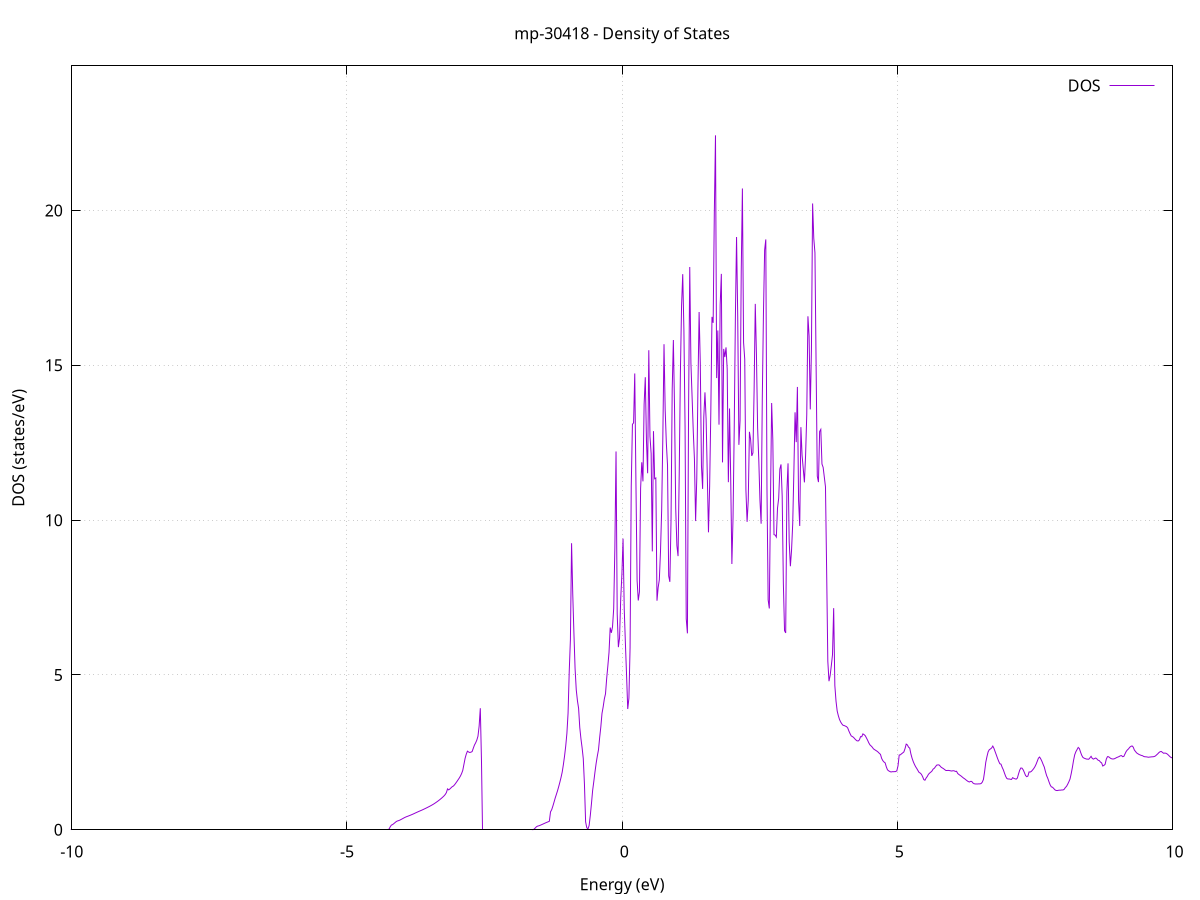set title 'mp-30418 - Density of States'
set xlabel 'Energy (eV)'
set ylabel 'DOS (states/eV)'
set grid
set xrange [-10:10]
set yrange [0:24.673]
set xzeroaxis lt -1
set terminal png size 800,600
set output 'mp-30418_dos_gnuplot.png'
plot '-' using 1:2 with lines title 'DOS'
-17.565700 0.000000
-17.544500 0.000000
-17.523200 0.000000
-17.502000 0.000000
-17.480700 0.000000
-17.459400 0.000000
-17.438200 0.000000
-17.416900 0.000000
-17.395700 0.000000
-17.374400 0.000000
-17.353100 0.000000
-17.331900 0.000000
-17.310600 0.000000
-17.289300 0.000000
-17.268100 0.000000
-17.246800 0.000000
-17.225600 0.000000
-17.204300 0.000000
-17.183000 0.000000
-17.161800 0.000000
-17.140500 0.000000
-17.119300 0.000000
-17.098000 0.000000
-17.076700 0.000000
-17.055500 0.000000
-17.034200 0.000000
-17.013000 0.000000
-16.991700 0.000000
-16.970400 0.000000
-16.949200 0.000000
-16.927900 0.000000
-16.906700 0.000000
-16.885400 0.000000
-16.864100 0.000000
-16.842900 0.000000
-16.821600 0.000000
-16.800400 0.000000
-16.779100 0.000000
-16.757800 0.000000
-16.736600 0.000000
-16.715300 0.000000
-16.694100 0.000000
-16.672800 0.000000
-16.651500 0.000000
-16.630300 0.000000
-16.609000 0.000000
-16.587800 0.000000
-16.566500 0.000000
-16.545200 0.000000
-16.524000 0.000000
-16.502700 0.000000
-16.481500 0.000000
-16.460200 0.000000
-16.438900 0.000000
-16.417700 0.000000
-16.396400 0.000000
-16.375200 0.000000
-16.353900 0.000000
-16.332600 0.000000
-16.311400 0.000000
-16.290100 0.000000
-16.268900 0.000000
-16.247600 0.000000
-16.226300 0.000000
-16.205100 0.000000
-16.183800 0.000000
-16.162600 0.000000
-16.141300 0.000000
-16.120000 0.000000
-16.098800 0.000000
-16.077500 0.000000
-16.056200 0.000000
-16.035000 0.000000
-16.013700 0.000000
-15.992500 0.000000
-15.971200 0.000000
-15.949900 0.000000
-15.928700 0.000000
-15.907400 0.000000
-15.886200 0.000000
-15.864900 0.000000
-15.843600 0.000000
-15.822400 0.000000
-15.801100 0.000000
-15.779900 0.000000
-15.758600 0.000000
-15.737300 0.000000
-15.716100 0.000000
-15.694800 0.000000
-15.673600 0.000000
-15.652300 0.000000
-15.631000 382.603100
-15.609800 0.000000
-15.588500 0.000000
-15.567300 0.000000
-15.546000 0.000000
-15.524700 0.000000
-15.503500 0.000000
-15.482200 0.000000
-15.461000 0.000000
-15.439700 0.000000
-15.418400 0.000000
-15.397200 0.000000
-15.375900 0.000000
-15.354700 0.000000
-15.333400 0.000000
-15.312100 0.000000
-15.290900 0.000000
-15.269600 0.000000
-15.248400 0.000000
-15.227100 0.000000
-15.205800 0.000000
-15.184600 0.000000
-15.163300 0.000000
-15.142100 0.000000
-15.120800 0.000000
-15.099500 0.000000
-15.078300 0.000000
-15.057000 0.000000
-15.035800 0.000000
-15.014500 0.000000
-14.993200 0.000000
-14.972000 0.000000
-14.950700 0.000000
-14.929500 0.000000
-14.908200 0.000000
-14.886900 0.000000
-14.865700 0.000000
-14.844400 0.000000
-14.823100 0.000000
-14.801900 0.000000
-14.780600 0.000000
-14.759400 0.000000
-14.738100 0.000000
-14.716800 0.000000
-14.695600 0.000000
-14.674300 0.000000
-14.653100 0.000000
-14.631800 0.000000
-14.610500 0.000000
-14.589300 0.000000
-14.568000 0.000000
-14.546800 0.000000
-14.525500 0.000000
-14.504200 0.000000
-14.483000 0.000000
-14.461700 0.000000
-14.440500 0.000000
-14.419200 0.000000
-14.397900 0.000000
-14.376700 0.000000
-14.355400 0.000000
-14.334200 0.000000
-14.312900 0.000000
-14.291600 0.000000
-14.270400 0.000000
-14.249100 0.000000
-14.227900 0.000000
-14.206600 0.000000
-14.185300 0.000000
-14.164100 0.000000
-14.142800 0.000000
-14.121600 0.000000
-14.100300 0.000000
-14.079000 0.000000
-14.057800 0.000000
-14.036500 0.000000
-14.015300 0.000000
-13.994000 0.000000
-13.972700 0.000000
-13.951500 0.000000
-13.930200 0.000000
-13.909000 0.000000
-13.887700 0.000000
-13.866400 0.000000
-13.845200 0.000000
-13.823900 0.000000
-13.802700 0.000000
-13.781400 0.000000
-13.760100 0.000000
-13.738900 0.000000
-13.717600 0.000000
-13.696400 0.000000
-13.675100 0.000000
-13.653800 0.000000
-13.632600 0.000000
-13.611300 0.000000
-13.590100 0.000000
-13.568800 0.000000
-13.547500 0.000000
-13.526300 0.000000
-13.505000 0.000000
-13.483700 0.000000
-13.462500 0.000000
-13.441200 0.000000
-13.420000 0.000000
-13.398700 0.000000
-13.377400 0.000000
-13.356200 0.000000
-13.334900 0.000000
-13.313700 0.000000
-13.292400 0.000000
-13.271100 0.000000
-13.249900 0.000000
-13.228600 0.000000
-13.207400 0.000000
-13.186100 0.000000
-13.164800 0.000000
-13.143600 0.000000
-13.122300 0.000000
-13.101100 0.000000
-13.079800 0.000000
-13.058500 0.000000
-13.037300 0.000000
-13.016000 0.000000
-12.994800 0.000000
-12.973500 0.000000
-12.952200 0.000000
-12.931000 0.000000
-12.909700 0.000000
-12.888500 0.000000
-12.867200 0.000000
-12.845900 0.000000
-12.824700 0.000000
-12.803400 0.000000
-12.782200 0.000000
-12.760900 0.000000
-12.739600 0.000000
-12.718400 0.000000
-12.697100 0.000000
-12.675900 0.000000
-12.654600 0.000000
-12.633300 0.000000
-12.612100 0.000000
-12.590800 0.000000
-12.569600 0.000000
-12.548300 0.000000
-12.527000 0.000000
-12.505800 0.000000
-12.484500 0.000000
-12.463300 0.000000
-12.442000 0.000000
-12.420700 0.000000
-12.399500 0.000000
-12.378200 0.000000
-12.357000 0.000000
-12.335700 0.000000
-12.314400 0.000000
-12.293200 0.000000
-12.271900 0.000000
-12.250600 0.000000
-12.229400 0.000000
-12.208100 0.000000
-12.186900 0.000000
-12.165600 0.000000
-12.144300 0.000000
-12.123100 0.000000
-12.101800 0.000000
-12.080600 0.000000
-12.059300 0.000000
-12.038000 0.000000
-12.016800 0.000000
-11.995500 0.000000
-11.974300 0.000000
-11.953000 0.000000
-11.931700 0.000000
-11.910500 0.000000
-11.889200 0.000000
-11.868000 0.000000
-11.846700 0.000000
-11.825400 0.000000
-11.804200 0.000000
-11.782900 0.000000
-11.761700 0.000000
-11.740400 0.000000
-11.719100 0.000000
-11.697900 0.000000
-11.676600 0.000000
-11.655400 0.000000
-11.634100 0.000000
-11.612800 0.000000
-11.591600 0.000000
-11.570300 0.000000
-11.549100 0.000000
-11.527800 0.000000
-11.506500 0.000000
-11.485300 0.000000
-11.464000 0.000000
-11.442800 0.000000
-11.421500 0.000000
-11.400200 0.000000
-11.379000 0.000000
-11.357700 0.000000
-11.336500 0.000000
-11.315200 0.000000
-11.293900 0.000000
-11.272700 0.000000
-11.251400 0.000000
-11.230200 0.000000
-11.208900 0.000000
-11.187600 0.000000
-11.166400 0.000000
-11.145100 0.000000
-11.123900 0.000000
-11.102600 0.000000
-11.081300 0.000000
-11.060100 0.000000
-11.038800 0.000000
-11.017500 0.000000
-10.996300 0.000000
-10.975000 0.000000
-10.953800 0.000000
-10.932500 0.000000
-10.911200 0.000000
-10.890000 0.000000
-10.868700 0.000000
-10.847500 0.000000
-10.826200 0.000000
-10.804900 0.000000
-10.783700 0.000000
-10.762400 0.000000
-10.741200 0.000000
-10.719900 0.000000
-10.698600 0.000000
-10.677400 0.000000
-10.656100 0.000000
-10.634900 0.000000
-10.613600 0.000000
-10.592300 0.000000
-10.571100 0.000000
-10.549800 0.000000
-10.528600 0.000000
-10.507300 0.000000
-10.486000 0.000000
-10.464800 0.000000
-10.443500 0.000000
-10.422300 0.000000
-10.401000 0.000000
-10.379700 0.000000
-10.358500 0.000000
-10.337200 0.000000
-10.316000 0.000000
-10.294700 0.000000
-10.273400 0.000000
-10.252200 0.000000
-10.230900 0.000000
-10.209700 0.000000
-10.188400 0.000000
-10.167100 0.000000
-10.145900 0.000000
-10.124600 0.000000
-10.103400 0.000000
-10.082100 0.000000
-10.060800 0.000000
-10.039600 0.000000
-10.018300 0.000000
-9.997100 0.000000
-9.975800 0.000000
-9.954500 0.000000
-9.933300 0.000000
-9.912000 0.000000
-9.890800 0.000000
-9.869500 0.000000
-9.848200 0.000000
-9.827000 0.000000
-9.805700 0.000000
-9.784400 0.000000
-9.763200 0.000000
-9.741900 0.000000
-9.720700 0.000000
-9.699400 0.000000
-9.678100 0.000000
-9.656900 0.000000
-9.635600 0.000000
-9.614400 0.000000
-9.593100 0.000000
-9.571800 0.000000
-9.550600 0.000000
-9.529300 0.000000
-9.508100 0.000000
-9.486800 0.000000
-9.465500 0.000000
-9.444300 0.000000
-9.423000 0.000000
-9.401800 0.000000
-9.380500 0.000000
-9.359200 0.000000
-9.338000 0.000000
-9.316700 0.000000
-9.295500 0.000000
-9.274200 0.000000
-9.252900 0.000000
-9.231700 0.000000
-9.210400 0.000000
-9.189200 0.000000
-9.167900 0.000000
-9.146600 0.000000
-9.125400 0.000000
-9.104100 0.000000
-9.082900 0.000000
-9.061600 0.000000
-9.040300 0.000000
-9.019100 0.000000
-8.997800 0.000000
-8.976600 0.000000
-8.955300 0.000000
-8.934000 0.000000
-8.912800 0.000000
-8.891500 0.000000
-8.870300 0.000000
-8.849000 0.000000
-8.827700 0.000000
-8.806500 0.000000
-8.785200 0.000000
-8.764000 0.000000
-8.742700 0.000000
-8.721400 0.000000
-8.700200 0.000000
-8.678900 0.000000
-8.657700 0.000000
-8.636400 0.000000
-8.615100 0.000000
-8.593900 0.000000
-8.572600 0.000000
-8.551300 0.000000
-8.530100 0.000000
-8.508800 0.000000
-8.487600 0.000000
-8.466300 0.000000
-8.445000 0.000000
-8.423800 0.000000
-8.402500 0.000000
-8.381300 0.000000
-8.360000 0.000000
-8.338700 0.000000
-8.317500 0.000000
-8.296200 0.000000
-8.275000 0.000000
-8.253700 0.000000
-8.232400 0.000000
-8.211200 0.000000
-8.189900 0.000000
-8.168700 0.000000
-8.147400 0.000000
-8.126100 0.000000
-8.104900 0.000000
-8.083600 0.000000
-8.062400 0.000000
-8.041100 0.000000
-8.019800 0.000000
-7.998600 0.000000
-7.977300 0.000000
-7.956100 0.000000
-7.934800 0.000000
-7.913500 0.000000
-7.892300 0.000000
-7.871000 0.000000
-7.849800 0.000000
-7.828500 0.000000
-7.807200 0.000000
-7.786000 0.000000
-7.764700 0.000000
-7.743500 0.000000
-7.722200 0.000000
-7.700900 0.000000
-7.679700 0.000000
-7.658400 0.000000
-7.637200 0.000000
-7.615900 0.000000
-7.594600 0.000000
-7.573400 0.000000
-7.552100 0.000000
-7.530900 0.000000
-7.509600 0.000000
-7.488300 0.000000
-7.467100 0.000000
-7.445800 0.000000
-7.424600 0.000000
-7.403300 0.000000
-7.382000 0.000000
-7.360800 0.000000
-7.339500 0.000000
-7.318200 0.000000
-7.297000 0.000000
-7.275700 0.000000
-7.254500 0.000000
-7.233200 0.000000
-7.211900 0.000000
-7.190700 0.000000
-7.169400 0.000000
-7.148200 0.000000
-7.126900 0.000000
-7.105600 0.000000
-7.084400 0.000000
-7.063100 0.000000
-7.041900 0.000000
-7.020600 0.000000
-6.999300 0.000000
-6.978100 0.000000
-6.956800 0.000000
-6.935600 0.000000
-6.914300 0.000000
-6.893000 0.000000
-6.871800 0.000000
-6.850500 0.000000
-6.829300 0.000000
-6.808000 0.000000
-6.786700 0.000000
-6.765500 0.000000
-6.744200 0.000000
-6.723000 0.000000
-6.701700 0.000000
-6.680400 0.000000
-6.659200 0.000000
-6.637900 0.000000
-6.616700 0.000000
-6.595400 0.000000
-6.574100 0.000000
-6.552900 0.000000
-6.531600 0.000000
-6.510400 0.000000
-6.489100 0.000000
-6.467800 0.000000
-6.446600 0.000000
-6.425300 0.000000
-6.404100 0.000000
-6.382800 0.000000
-6.361500 0.000000
-6.340300 0.000000
-6.319000 0.000000
-6.297800 0.000000
-6.276500 0.000000
-6.255200 0.000000
-6.234000 0.000000
-6.212700 0.000000
-6.191500 0.000000
-6.170200 0.000000
-6.148900 0.000000
-6.127700 0.000000
-6.106400 0.000000
-6.085100 0.000000
-6.063900 0.000000
-6.042600 0.000000
-6.021400 0.000000
-6.000100 0.000000
-5.978800 0.000000
-5.957600 0.000000
-5.936300 0.000000
-5.915100 0.000000
-5.893800 0.000000
-5.872500 0.000000
-5.851300 0.000000
-5.830000 0.000000
-5.808800 0.000000
-5.787500 0.000000
-5.766200 0.000000
-5.745000 0.000000
-5.723700 0.000000
-5.702500 0.000000
-5.681200 0.000000
-5.659900 0.000000
-5.638700 0.000000
-5.617400 0.000000
-5.596200 0.000000
-5.574900 0.000000
-5.553600 0.000000
-5.532400 0.000000
-5.511100 0.000000
-5.489900 0.000000
-5.468600 0.000000
-5.447300 0.000000
-5.426100 0.000000
-5.404800 0.000000
-5.383600 0.000000
-5.362300 0.000000
-5.341000 0.000000
-5.319800 0.000000
-5.298500 0.000000
-5.277300 0.000000
-5.256000 0.000000
-5.234700 0.000000
-5.213500 0.000000
-5.192200 0.000000
-5.171000 0.000000
-5.149700 0.000000
-5.128400 0.000000
-5.107200 0.000000
-5.085900 0.000000
-5.064700 0.000000
-5.043400 0.000000
-5.022100 0.000000
-5.000900 0.000000
-4.979600 0.000000
-4.958400 0.000000
-4.937100 0.000000
-4.915800 0.000000
-4.894600 0.000000
-4.873300 0.000000
-4.852000 0.000000
-4.830800 0.000000
-4.809500 0.000000
-4.788300 0.000000
-4.767000 0.000000
-4.745700 0.000000
-4.724500 0.000000
-4.703200 0.000000
-4.682000 0.000000
-4.660700 0.000000
-4.639400 0.000000
-4.618200 0.000000
-4.596900 0.000000
-4.575700 0.000000
-4.554400 0.000000
-4.533100 0.000000
-4.511900 0.000000
-4.490600 0.000000
-4.469400 0.000000
-4.448100 0.000000
-4.426800 0.000000
-4.405600 0.000000
-4.384300 0.000000
-4.363100 0.000000
-4.341800 0.000000
-4.320500 0.000000
-4.299300 0.000000
-4.278000 0.000000
-4.256800 0.000000
-4.235500 0.019800
-4.214200 0.096600
-4.193000 0.151100
-4.171700 0.166700
-4.150500 0.196400
-4.129200 0.228100
-4.107900 0.260200
-4.086700 0.282300
-4.065400 0.293200
-4.044200 0.307800
-4.022900 0.327300
-4.001600 0.347300
-3.980400 0.367800
-3.959100 0.388800
-3.937900 0.407200
-3.916600 0.423300
-3.895300 0.437000
-3.874100 0.452000
-3.852800 0.467100
-3.831600 0.482500
-3.810300 0.498700
-3.789000 0.515700
-3.767800 0.533400
-3.746500 0.551200
-3.725300 0.568200
-3.704000 0.585200
-3.682700 0.601700
-3.661500 0.617700
-3.640200 0.634300
-3.618900 0.651600
-3.597700 0.669400
-3.576400 0.687500
-3.555200 0.706000
-3.533900 0.724900
-3.512600 0.744100
-3.491400 0.764000
-3.470100 0.784700
-3.448900 0.806100
-3.427600 0.828400
-3.406300 0.853100
-3.385100 0.878800
-3.363800 0.905400
-3.342600 0.933100
-3.321300 0.962100
-3.300000 0.992800
-3.278800 1.024900
-3.257500 1.058700
-3.236300 1.095000
-3.215000 1.138500
-3.193700 1.200300
-3.172500 1.321000
-3.151200 1.288900
-3.130000 1.318700
-3.108700 1.355900
-3.087400 1.391600
-3.066200 1.412600
-3.044900 1.453800
-3.023700 1.504400
-3.002400 1.558100
-2.981100 1.614300
-2.959900 1.670600
-2.938600 1.734900
-2.917400 1.814200
-2.896100 1.917300
-2.874800 2.111800
-2.853600 2.307500
-2.832300 2.442800
-2.811100 2.538600
-2.789800 2.512100
-2.768500 2.496100
-2.747300 2.506600
-2.726000 2.525400
-2.704800 2.632700
-2.683500 2.736400
-2.662200 2.807600
-2.641000 2.894000
-2.619700 3.021200
-2.598500 3.349800
-2.577200 3.926000
-2.555900 2.221500
-2.534700 0.000000
-2.513400 0.000000
-2.492200 0.000000
-2.470900 0.000000
-2.449600 0.000000
-2.428400 0.000000
-2.407100 0.000000
-2.385800 0.000000
-2.364600 0.000000
-2.343300 0.000000
-2.322100 0.000000
-2.300800 0.000000
-2.279500 0.000000
-2.258300 0.000000
-2.237000 0.000000
-2.215800 0.000000
-2.194500 0.000000
-2.173200 0.000000
-2.152000 0.000000
-2.130700 0.000000
-2.109500 0.000000
-2.088200 0.000000
-2.066900 0.000000
-2.045700 0.000000
-2.024400 0.000000
-2.003200 0.000000
-1.981900 0.000000
-1.960600 0.000000
-1.939400 0.000000
-1.918100 0.000000
-1.896900 0.000000
-1.875600 0.000000
-1.854300 0.000000
-1.833100 0.000000
-1.811800 0.000000
-1.790600 0.000000
-1.769300 0.000000
-1.748000 0.000000
-1.726800 0.000000
-1.705500 0.000000
-1.684300 0.000000
-1.663000 0.000000
-1.641700 0.000000
-1.620500 0.003000
-1.599200 0.021900
-1.578000 0.058400
-1.556700 0.098500
-1.535400 0.118500
-1.514200 0.127700
-1.492900 0.142500
-1.471700 0.158800
-1.450400 0.175600
-1.429100 0.192600
-1.407900 0.210000
-1.386600 0.227000
-1.365400 0.242500
-1.344100 0.258300
-1.322800 0.275000
-1.301600 0.578300
-1.280300 0.647300
-1.259100 0.763100
-1.237800 0.891400
-1.216500 1.024900
-1.195300 1.141400
-1.174000 1.260800
-1.152700 1.395000
-1.131500 1.537400
-1.110200 1.690800
-1.089000 1.864200
-1.067700 2.104700
-1.046400 2.383100
-1.025200 2.703000
-1.003900 3.114500
-0.982700 3.762800
-0.961400 5.110100
-0.940100 6.140100
-0.918900 9.256700
-0.897600 7.618200
-0.876400 6.355800
-0.855100 5.204800
-0.833800 4.520000
-0.812600 4.171200
-0.791300 3.922800
-0.770100 3.305000
-0.748800 2.942600
-0.727500 2.647600
-0.706300 2.300200
-0.685000 1.469800
-0.663800 0.254800
-0.642500 0.066800
-0.621200 0.026100
-0.600000 0.138800
-0.578700 0.461700
-0.557500 0.847000
-0.536200 1.270900
-0.514900 1.559000
-0.493700 1.865000
-0.472400 2.147600
-0.451200 2.378600
-0.429900 2.584500
-0.408600 2.977600
-0.387400 3.323800
-0.366100 3.757500
-0.344900 3.968100
-0.323600 4.225200
-0.302300 4.390600
-0.281100 4.886100
-0.259800 5.291300
-0.238600 5.729000
-0.217300 6.531500
-0.196000 6.360500
-0.174800 6.556800
-0.153500 7.144100
-0.132300 9.099900
-0.111000 12.219600
-0.089700 6.977200
-0.068500 5.898800
-0.047200 6.192900
-0.026000 7.458700
-0.004700 8.238900
0.016600 9.404300
0.037800 7.136300
0.059100 6.025500
0.080400 4.991000
0.101600 3.900900
0.122900 4.253300
0.144100 5.872600
0.165400 11.100700
0.186700 13.093900
0.207900 13.144600
0.229200 14.737200
0.250400 11.227500
0.271700 8.056900
0.293000 7.405300
0.314200 7.684500
0.335500 11.027100
0.356700 11.870000
0.378000 11.253600
0.399300 13.746300
0.420500 14.617600
0.441800 12.580200
0.463000 11.516100
0.484300 15.488300
0.505600 12.706200
0.526800 12.153000
0.548100 8.991500
0.569300 12.875400
0.590600 11.338100
0.611900 11.362900
0.633100 7.398800
0.654400 7.826400
0.675600 8.076300
0.696900 8.987300
0.718200 10.337800
0.739400 12.698700
0.760700 15.683500
0.781900 13.564600
0.803200 12.487100
0.824500 11.771600
0.845700 8.198100
0.867000 8.007700
0.888200 9.986800
0.909500 14.218800
0.930800 15.819300
0.952000 13.607000
0.973300 10.380300
0.994500 9.182600
1.015800 8.839700
1.037100 11.495600
1.058300 14.749000
1.079600 16.920300
1.100800 17.946200
1.122100 16.144300
1.143400 12.995600
1.164600 6.815800
1.185900 6.344500
1.207100 13.591100
1.228400 18.176300
1.249700 15.070400
1.270900 13.981100
1.292200 12.876400
1.313500 11.974600
1.334700 9.971300
1.356000 11.343800
1.377200 14.294800
1.398500 16.723400
1.419800 15.077700
1.441000 11.757200
1.462300 11.008300
1.483500 13.334700
1.504800 14.127200
1.526100 13.247300
1.547300 11.440200
1.568600 9.607700
1.589800 11.094200
1.611100 13.493100
1.632400 16.566100
1.653600 16.374100
1.674900 19.922600
1.696100 22.429700
1.717400 14.589400
1.738700 16.125800
1.759900 13.085000
1.781200 16.954300
1.802400 17.955300
1.823700 11.865200
1.845000 15.531800
1.866200 15.268700
1.887500 15.581000
1.908700 14.883300
1.930000 11.226700
1.951300 13.607300
1.972500 11.342500
1.993800 8.585300
2.015000 10.085800
2.036300 12.917900
2.057600 16.575200
2.078800 19.145000
2.100100 16.589900
2.121300 12.433100
2.142600 13.211600
2.163900 18.024300
2.185100 20.712200
2.206400 15.738200
2.227600 15.196300
2.248900 10.976600
2.270200 9.944800
2.291400 10.639400
2.312700 12.853300
2.333900 12.611700
2.355200 12.074800
2.376500 12.174400
2.397700 14.194100
2.419000 16.986400
2.440200 15.342400
2.461500 12.981000
2.482800 11.946800
2.504000 10.646200
2.525300 9.884700
2.546600 13.945700
2.567800 16.690700
2.589100 18.727900
2.610300 19.067500
2.631600 11.015700
2.652900 7.424200
2.674100 7.147900
2.695400 10.649500
2.716600 13.784200
2.737900 12.584000
2.759200 9.532000
2.780400 9.519200
2.801700 9.454600
2.822900 10.386600
2.844200 10.706900
2.865500 11.651400
2.886700 11.800300
2.908000 10.774300
2.929200 7.972300
2.950500 6.430800
2.971800 6.358500
2.993000 10.913400
3.014300 11.835600
3.035500 9.298100
3.056800 8.511500
3.078100 9.033300
3.099300 9.884400
3.120600 11.592900
3.141800 13.483500
3.163100 12.520400
3.184400 14.302400
3.205600 10.634200
3.226900 9.812300
3.248100 13.004400
3.269400 12.093800
3.290700 11.661000
3.311900 11.221500
3.333200 12.090400
3.354400 13.408500
3.375700 16.585500
3.397000 15.941900
3.418200 13.578900
3.439500 15.523500
3.460700 20.228900
3.482000 19.103700
3.503300 18.636500
3.524500 14.958500
3.545800 11.422000
3.567000 11.229600
3.588300 12.862500
3.609600 12.931800
3.630800 11.812200
3.652100 11.706900
3.673300 11.392800
3.694600 11.077500
3.715900 8.347300
3.737100 5.442200
3.758400 4.799000
3.779700 4.987100
3.800900 5.304300
3.822200 5.653800
3.843400 7.158400
3.864700 4.659600
3.886000 4.156800
3.907200 3.836600
3.928500 3.682700
3.949700 3.561700
3.971000 3.480300
3.992300 3.419300
4.013500 3.375500
4.034800 3.366000
4.056000 3.348800
4.077300 3.331200
4.098600 3.289000
4.119800 3.190100
4.141100 3.106000
4.162300 3.031900
4.183600 3.010900
4.204900 2.984300
4.226100 2.940800
4.247400 2.901500
4.268600 2.872400
4.289900 2.868600
4.311200 2.904200
4.332400 3.008600
4.353700 3.005300
4.374900 3.097300
4.396200 3.073500
4.417500 3.037900
4.438700 2.966800
4.460000 2.892800
4.481200 2.808700
4.502500 2.742500
4.523800 2.706900
4.545000 2.667400
4.566300 2.614100
4.587500 2.588000
4.608800 2.563200
4.630100 2.539200
4.651300 2.508700
4.672600 2.469300
4.693800 2.435100
4.715100 2.305600
4.736400 2.233500
4.757600 2.189500
4.778900 2.160600
4.800100 2.031900
4.821400 1.936100
4.842700 1.903700
4.863900 1.882200
4.885200 1.866900
4.906400 1.875400
4.927700 1.875000
4.949000 1.878200
4.970200 1.879500
4.991500 1.906800
5.012800 2.067700
5.034000 2.413800
5.055300 2.420700
5.076500 2.453600
5.097800 2.483000
5.119100 2.514300
5.140300 2.622900
5.161600 2.766800
5.182800 2.741200
5.204100 2.667000
5.225400 2.635700
5.246600 2.450600
5.267900 2.310900
5.289100 2.202900
5.310400 2.114900
5.331700 2.038900
5.352900 1.980700
5.374200 1.914400
5.395400 1.852000
5.416700 1.830900
5.438000 1.791300
5.459200 1.718000
5.480500 1.621200
5.501700 1.600300
5.523000 1.671700
5.544300 1.722400
5.565500 1.791700
5.586800 1.830900
5.608000 1.861100
5.629300 1.896600
5.650600 1.959500
5.671800 1.985800
5.693100 2.035900
5.714300 2.087200
5.735600 2.095200
5.756900 2.095100
5.778100 2.057900
5.799400 2.016000
5.820600 1.994000
5.841900 1.969800
5.863200 1.940100
5.884400 1.913900
5.905700 1.915400
5.926900 1.918100
5.948200 1.912200
5.969500 1.903600
5.990700 1.897700
6.012000 1.908400
6.033200 1.903300
6.054500 1.883700
6.075800 1.890200
6.097000 1.819300
6.118300 1.786600
6.139500 1.759900
6.160800 1.733100
6.182100 1.700500
6.203300 1.669900
6.224600 1.645500
6.245900 1.613200
6.267100 1.584100
6.288400 1.558000
6.309600 1.543200
6.330900 1.564100
6.352200 1.560900
6.373400 1.511700
6.394700 1.488300
6.415900 1.479900
6.437200 1.478600
6.458500 1.478500
6.479700 1.483300
6.501000 1.482400
6.522200 1.493500
6.543500 1.536500
6.564800 1.626700
6.586000 1.878000
6.607300 2.179700
6.628500 2.361300
6.649800 2.516900
6.671100 2.587300
6.692300 2.610200
6.713600 2.642100
6.734800 2.703700
6.756100 2.628400
6.777400 2.521400
6.798600 2.419200
6.819900 2.312200
6.841100 2.215300
6.862400 2.133400
6.883700 2.119200
6.904900 2.017400
6.926200 1.936300
6.947400 1.828000
6.968700 1.725100
6.990000 1.657100
7.011200 1.639500
7.032500 1.641500
7.053700 1.630900
7.075000 1.625900
7.096300 1.683800
7.117500 1.659700
7.138800 1.645900
7.160000 1.635500
7.181300 1.670400
7.202600 1.804500
7.223800 1.925500
7.245100 1.996200
7.266300 1.989300
7.287600 1.934000
7.308900 1.847000
7.330100 1.752500
7.351400 1.715100
7.372600 1.734400
7.393900 1.868300
7.415200 1.864700
7.436400 1.887300
7.457700 1.930400
7.479000 1.978000
7.500200 2.038400
7.521500 2.117300
7.542700 2.213200
7.564000 2.313000
7.585300 2.348800
7.606500 2.288100
7.627800 2.209300
7.649000 2.113000
7.670300 2.025300
7.691600 1.878000
7.712800 1.749100
7.734100 1.662100
7.755300 1.552200
7.776600 1.451600
7.797900 1.387000
7.819100 1.374600
7.840400 1.336800
7.861600 1.292700
7.882900 1.271400
7.904200 1.265900
7.925400 1.274600
7.946700 1.280000
7.967900 1.280400
7.989200 1.286200
8.010500 1.284800
8.031700 1.306600
8.053000 1.363700
8.074200 1.401900
8.095500 1.470500
8.116800 1.550200
8.138000 1.640000
8.159300 1.809900
8.180500 2.009700
8.201800 2.237900
8.223100 2.422200
8.244300 2.521900
8.265600 2.589000
8.286800 2.658700
8.308100 2.623600
8.329400 2.508200
8.350600 2.406000
8.371900 2.338300
8.393100 2.313900
8.414400 2.298500
8.435700 2.284600
8.456900 2.281400
8.478200 2.278100
8.499400 2.323500
8.520700 2.372200
8.542000 2.305400
8.563200 2.282100
8.584500 2.302300
8.605700 2.317900
8.627000 2.287900
8.648300 2.245900
8.669500 2.234100
8.690800 2.186700
8.712100 2.160100
8.733300 2.059300
8.754600 2.080400
8.775800 2.114900
8.797100 2.281800
8.818400 2.361500
8.839600 2.358300
8.860900 2.326800
8.882100 2.300500
8.903400 2.288100
8.924700 2.285900
8.945900 2.295300
8.967200 2.314900
8.988400 2.335200
9.009700 2.349700
9.031000 2.366300
9.052200 2.389600
9.073500 2.395400
9.094700 2.360700
9.116000 2.370600
9.137300 2.451400
9.158500 2.529100
9.179800 2.578500
9.201000 2.612900
9.222300 2.664100
9.243600 2.693300
9.264800 2.708700
9.286100 2.671200
9.307300 2.575400
9.328600 2.526800
9.349900 2.480600
9.371100 2.455900
9.392400 2.431600
9.413600 2.416200
9.434900 2.401400
9.456200 2.391800
9.477400 2.367900
9.498700 2.357800
9.519900 2.356500
9.541200 2.350300
9.562500 2.342400
9.583700 2.348500
9.605000 2.352100
9.626200 2.356500
9.647500 2.357800
9.668800 2.366300
9.690000 2.384600
9.711300 2.419300
9.732500 2.453900
9.753800 2.494600
9.775100 2.522000
9.796300 2.529000
9.817600 2.499300
9.838800 2.470800
9.860100 2.478000
9.881400 2.470900
9.902600 2.449200
9.923900 2.415700
9.945200 2.375900
9.966400 2.343000
9.987700 2.325900
10.008900 2.324600
10.030200 2.346700
10.051500 2.368400
10.072700 2.365900
10.094000 2.363700
10.115200 2.371800
10.136500 2.376100
10.157800 2.382300
10.179000 2.387000
10.200300 2.398000
10.221500 2.437700
10.242800 2.439200
10.264100 2.473900
10.285300 2.562700
10.306600 2.636200
10.327800 2.593900
10.349100 2.577800
10.370400 2.609100
10.391600 2.576800
10.412900 2.503600
10.434100 2.506900
10.455400 2.409300
10.476700 2.326800
10.497900 2.317200
10.519200 2.317000
10.540400 2.310400
10.561700 2.283600
10.583000 2.257500
10.604200 2.235800
10.625500 2.229400
10.646700 2.233700
10.668000 2.247400
10.689300 2.220700
10.710500 2.163100
10.731800 2.112300
10.753000 2.110400
10.774300 2.135900
10.795600 2.195800
10.816800 2.196700
10.838100 2.141900
10.859300 2.076100
10.880600 2.021600
10.901900 2.002500
10.923100 2.020200
10.944400 2.058800
10.965600 2.089700
10.986900 2.109900
11.008200 2.128000
11.029400 2.135100
11.050700 2.141700
11.071900 2.128600
11.093200 2.120600
11.114500 2.115600
11.135700 2.113400
11.157000 2.109500
11.178300 2.103100
11.199500 2.105400
11.220800 2.120800
11.242000 2.153900
11.263300 2.185600
11.284600 2.210900
11.305800 2.253000
11.327100 2.313000
11.348300 2.390000
11.369600 2.467900
11.390900 2.449300
11.412100 2.402500
11.433400 2.365900
11.454600 2.337900
11.475900 2.328200
11.497200 2.351900
11.518400 2.345800
11.539700 2.332700
11.560900 2.320700
11.582200 2.310600
11.603500 2.297300
11.624700 2.282000
11.646000 2.266600
11.667200 2.268400
11.688500 2.234200
11.709800 2.212300
11.731000 2.235500
11.752300 2.348200
11.773500 2.454900
11.794800 2.429700
11.816100 2.365000
11.837300 2.306300
11.858600 2.252800
11.879800 2.214600
11.901100 2.219600
11.922400 2.232600
11.943600 2.216700
11.964900 2.171600
11.986100 2.129000
12.007400 2.114900
12.028700 2.111100
12.049900 2.131000
12.071200 2.108400
12.092400 2.078200
12.113700 2.054500
12.135000 2.039800
12.156200 2.029700
12.177500 2.032600
12.198700 2.053200
12.220000 2.105600
12.241300 2.193200
12.262500 2.280900
12.283800 2.375000
12.305000 2.443700
12.326300 2.507200
12.347600 2.583200
12.368800 2.626100
12.390100 2.686200
12.411400 2.764600
12.432600 2.802300
12.453900 2.821500
12.475100 2.815300
12.496400 2.842100
12.517700 2.828900
12.538900 2.795700
12.560200 2.758300
12.581400 2.716600
12.602700 2.655000
12.624000 2.533500
12.645200 2.443500
12.666500 2.339600
12.687700 2.267700
12.709000 2.199700
12.730300 2.129000
12.751500 2.088900
12.772800 2.050700
12.794000 2.016900
12.815300 1.988200
12.836600 1.966500
12.857800 1.951000
12.879100 1.940500
12.900300 1.942400
12.921600 1.967600
12.942900 2.022000
12.964100 2.070400
12.985400 2.108200
13.006600 2.150600
13.027900 2.191200
13.049200 2.225000
13.070400 2.237900
13.091700 2.238800
13.112900 2.236600
13.134200 2.231400
13.155500 2.240100
13.176700 2.264200
13.198000 2.290000
13.219200 2.312400
13.240500 2.355500
13.261800 2.374600
13.283000 2.357200
13.304300 2.324700
13.325500 2.282700
13.346800 2.205200
13.368100 2.107800
13.389300 2.009500
13.410600 1.902700
13.431800 1.767900
13.453100 1.681700
13.474400 1.676800
13.495600 1.672600
13.516900 1.649300
13.538100 1.638300
13.559400 1.622200
13.580700 1.603000
13.601900 1.615900
13.623200 1.673800
13.644500 1.790200
13.665700 1.922200
13.687000 2.038600
13.708200 2.163900
13.729500 2.306300
13.750800 2.458700
13.772000 2.585700
13.793300 2.631900
13.814500 2.722100
13.835800 2.836400
13.857100 2.986100
13.878300 3.166200
13.899600 3.439400
13.920800 3.775100
13.942100 4.036600
13.963400 4.211300
13.984600 4.084800
14.005900 4.079100
14.027100 3.992000
14.048400 3.561600
14.069700 3.182300
14.090900 2.918000
14.112200 2.705900
14.133400 2.658000
14.154700 2.571000
14.176000 2.433400
14.197200 2.198000
14.218500 2.051500
14.239700 1.987100
14.261000 1.948700
14.282300 1.938600
14.303500 1.944200
14.324800 1.962100
14.346000 2.003600
14.367300 1.992500
14.388600 1.968500
14.409800 2.004800
14.431100 2.049100
14.452300 2.093300
14.473600 2.158600
14.494900 2.240800
14.516100 2.343100
14.537400 2.524500
14.558600 2.780300
14.579900 3.023600
14.601200 3.276800
14.622400 3.411000
14.643700 3.541900
14.664900 3.287600
14.686200 3.133300
14.707500 2.989400
14.728700 2.901500
14.750000 2.789400
14.771200 2.679500
14.792500 2.559900
14.813800 2.501400
14.835000 2.458900
14.856300 2.385700
14.877600 2.321500
14.898800 2.287700
14.920100 2.254700
14.941300 2.235500
14.962600 2.244900
14.983900 2.343000
15.005100 2.273200
15.026400 2.319700
15.047600 2.467400
15.068900 2.607300
15.090200 2.779600
15.111400 2.916400
15.132700 3.043900
15.153900 3.134200
15.175200 3.229600
15.196500 3.382000
15.217700 3.322600
15.239000 3.231300
15.260200 3.090700
15.281500 2.928800
15.302800 2.778200
15.324000 2.690700
15.345300 2.637800
15.366500 2.600500
15.387800 2.562100
15.409100 2.530700
15.430300 2.479900
15.451600 2.474900
15.472800 2.528500
15.494100 2.527000
15.515400 2.580600
15.536600 2.676400
15.557900 2.756500
15.579100 2.900000
15.600400 3.018300
15.621700 3.141300
15.642900 3.222200
15.664200 3.261500
15.685400 3.213900
15.706700 3.228900
15.728000 3.251900
15.749200 3.276500
15.770500 3.282200
15.791700 3.244200
15.813000 3.242100
15.834300 3.172900
15.855500 3.117000
15.876800 3.077300
15.898000 3.040300
15.919300 3.128500
15.940600 2.935400
15.961800 2.887100
15.983100 2.872800
16.004300 2.994600
16.025600 2.966900
16.046900 2.892300
16.068100 2.886800
16.089400 2.826400
16.110700 2.724800
16.131900 2.654000
16.153200 2.611300
16.174400 2.601900
16.195700 2.635100
16.217000 2.712100
16.238200 2.776200
16.259500 2.811700
16.280700 2.829500
16.302000 2.811200
16.323300 2.816800
16.344500 2.839500
16.365800 2.860600
16.387000 2.892000
16.408300 2.983900
16.429600 3.090500
16.450800 3.103100
16.472100 3.119800
16.493300 3.099000
16.514600 3.150500
16.535900 3.196700
16.557100 3.235200
16.578400 3.260500
16.599600 3.262100
16.620900 3.283900
16.642200 3.271000
16.663400 3.243200
16.684700 3.199100
16.705900 3.151100
16.727200 3.142000
16.748500 3.165200
16.769700 3.227300
16.791000 3.277200
16.812200 3.335800
16.833500 3.385300
16.854800 3.424500
16.876000 3.471600
16.897300 3.467600
16.918500 3.435000
16.939800 3.337200
16.961100 3.122300
16.982300 2.953400
17.003600 2.831800
17.024800 2.783900
17.046100 2.771300
17.067400 2.752900
17.088600 2.727000
17.109900 2.698600
17.131100 2.712700
17.152400 2.732500
17.173700 2.825300
17.194900 2.978800
17.216200 3.083100
17.237400 3.203500
17.258700 3.243500
17.280000 3.238600
17.301200 3.216900
17.322500 3.210000
17.343800 3.181100
17.365000 3.150200
17.386300 3.109500
17.407500 3.122200
17.428800 3.187000
17.450100 3.265300
17.471300 3.357100
17.492600 3.424000
17.513800 3.551600
17.535100 3.583700
17.556400 3.515500
17.577600 3.369800
17.598900 3.330200
17.620100 3.328100
17.641400 3.401300
17.662700 3.595000
17.683900 3.655600
17.705200 3.635500
17.726400 3.852800
17.747700 3.896800
17.769000 3.781700
17.790200 3.702300
17.811500 3.696100
17.832700 3.710200
17.854000 3.778600
17.875300 3.845900
17.896500 3.877300
17.917800 3.799700
17.939000 3.705100
17.960300 3.525100
17.981600 3.302600
18.002800 3.147900
18.024100 3.002900
18.045300 2.934900
18.066600 2.888100
18.087900 2.891900
18.109100 2.898600
18.130400 2.891200
18.151600 2.903400
18.172900 2.952600
18.194200 3.033300
18.215400 3.165300
18.236700 3.334100
18.257900 3.426400
18.279200 3.516700
18.300500 3.633300
18.321700 3.703300
18.343000 3.846300
18.364200 3.909200
18.385500 3.850100
18.406800 3.751400
18.428000 3.726000
18.449300 3.752200
18.470500 3.765800
18.491800 3.774700
18.513100 3.790800
18.534300 3.777800
18.555600 3.841800
18.576900 3.765900
18.598100 3.635300
18.619400 3.504300
18.640600 3.387300
18.661900 3.262800
18.683200 3.142900
18.704400 3.052800
18.725700 2.946700
18.746900 2.824000
18.768200 2.732500
18.789500 2.679500
18.810700 2.696800
18.832000 2.711900
18.853200 2.651000
18.874500 2.663200
18.895800 2.722600
18.917000 2.719900
18.938300 2.779200
18.959500 2.843100
18.980800 2.900900
19.002100 2.948200
19.023300 3.025400
19.044600 3.259500
19.065800 3.252700
19.087100 3.365800
19.108400 3.459000
19.129600 3.533700
19.150900 3.516700
19.172100 3.439000
19.193400 3.406200
19.214700 3.411900
19.235900 3.423100
19.257200 3.433000
19.278400 3.453000
19.299700 3.443400
19.321000 3.386200
19.342200 3.392400
19.363500 3.425900
19.384700 3.480800
19.406000 3.420900
19.427300 3.452300
19.448500 3.497100
19.469800 3.595800
19.491000 3.650400
19.512300 3.697400
19.533600 3.837200
19.554800 3.843400
19.576100 3.853300
19.597300 3.838100
19.618600 3.779900
19.639900 3.754400
19.661100 3.729600
19.682400 3.701000
19.703600 3.741200
19.724900 3.778900
19.746200 3.876500
19.767400 3.734000
19.788700 3.469600
19.810000 3.298200
19.831200 3.283700
19.852500 3.358100
19.873700 3.512200
19.895000 3.670400
19.916300 3.848200
19.937500 3.972100
19.958800 3.617300
19.980000 3.642100
20.001300 3.762700
20.022600 3.839400
20.043800 3.828800
20.065100 3.727100
20.086300 3.665400
20.107600 3.620600
20.128900 3.649000
20.150100 3.685500
20.171400 3.527700
20.192600 3.511200
20.213900 3.578100
20.235200 3.717900
20.256400 3.797300
20.277700 3.839400
20.298900 3.875100
20.320200 3.887600
20.341500 3.970500
20.362700 3.887600
20.384000 3.768900
20.405200 3.648700
20.426500 3.563600
20.447800 3.503600
20.469000 3.435100
20.490300 3.388500
20.511500 3.377300
20.532800 3.373800
20.554100 3.399800
20.575300 3.537000
20.596600 3.770400
20.617800 4.035700
20.639100 4.416000
20.660400 4.323700
20.681600 4.541300
20.702900 4.638100
20.724100 4.631800
20.745400 4.574200
20.766700 4.556500
20.787900 4.531100
20.809200 4.495600
20.830400 4.419600
20.851700 4.177000
20.873000 3.901800
20.894200 3.910000
20.915500 3.724400
20.936700 3.602800
20.958000 3.461700
20.979300 3.317900
21.000500 3.375000
21.021800 3.355000
21.043100 3.412900
21.064300 3.434300
21.085600 3.461000
21.106800 3.464800
21.128100 3.534800
21.149400 3.593100
21.170600 3.553700
21.191900 3.488000
21.213100 3.569500
21.234400 3.622000
21.255700 3.624000
21.276900 3.678300
21.298200 3.671400
21.319400 3.638000
21.340700 3.517500
21.362000 3.478500
21.383200 3.436000
21.404500 3.294100
21.425700 3.004200
21.447000 2.799900
21.468300 2.634800
21.489500 2.514700
21.510800 2.374400
21.532000 2.244000
21.553300 2.168900
21.574600 2.123900
21.595800 2.078700
21.617100 2.041700
21.638300 2.014400
21.659600 1.994700
21.680900 1.983600
21.702100 1.981100
21.723400 2.009900
21.744600 2.005800
21.765900 1.962100
21.787200 1.843100
21.808400 1.711800
21.829700 1.636800
21.850900 1.659200
21.872200 1.580000
21.893500 1.518400
21.914700 1.474800
21.936000 1.453500
21.957200 1.444900
21.978500 1.445500
21.999800 1.456000
22.021000 1.477700
22.042300 1.495200
22.063500 1.634100
22.084800 1.794700
22.106100 1.604500
22.127300 1.210100
22.148600 0.904000
22.169800 0.711700
22.191100 0.654200
22.212400 0.620500
22.233600 0.605800
22.254900 0.607700
22.276200 0.615100
22.297400 0.627000
22.318700 0.641300
22.339900 0.657700
22.361200 0.677000
22.382500 0.700400
22.403700 0.742400
22.425000 0.790500
22.446200 0.709600
22.467500 0.675400
22.488800 0.650400
22.510000 0.636000
22.531300 0.629600
22.552500 0.626500
22.573800 0.623500
22.595100 0.609000
22.616300 0.565700
22.637600 0.501000
22.658800 0.391300
22.680100 0.299700
22.701400 0.225100
22.722600 0.190000
22.743900 0.160400
22.765100 0.132100
22.786400 0.103300
22.807700 0.077600
22.828900 0.056600
22.850200 0.040100
22.871400 0.027400
22.892700 0.018000
22.914000 0.011600
22.935200 0.006800
22.956500 0.003300
22.977700 0.001200
22.999000 0.000300
23.020300 0.000000
23.041500 0.000000
23.062800 0.000000
23.084000 0.000000
23.105300 0.000000
23.126600 0.000000
23.147800 0.000000
23.169100 0.000000
23.190300 0.000000
23.211600 0.000000
23.232900 0.000000
23.254100 0.000000
23.275400 0.000000
23.296600 0.000000
23.317900 0.000000
23.339200 0.000000
23.360400 0.000000
23.381700 0.000000
23.402900 0.000000
23.424200 0.000000
23.445500 0.000000
23.466700 0.000000
23.488000 0.000000
23.509300 0.000000
23.530500 0.000000
23.551800 0.000000
23.573000 0.000000
23.594300 0.000000
23.615600 0.000000
23.636800 0.000000
23.658100 0.000000
23.679300 0.000000
23.700600 0.000000
23.721900 0.000000
23.743100 0.000000
23.764400 0.000000
23.785600 0.000000
23.806900 0.000000
23.828200 0.000000
23.849400 0.000000
23.870700 0.000000
23.891900 0.000000
23.913200 0.000000
23.934500 0.000000
23.955700 0.000000
23.977000 0.000000
23.998200 0.000000
24.019500 0.000000
24.040800 0.000000
24.062000 0.000000
24.083300 0.000000
24.104500 0.000000
24.125800 0.000000
24.147100 0.000000
24.168300 0.000000
24.189600 0.000000
24.210800 0.000000
24.232100 0.000000
24.253400 0.000000
24.274600 0.000000
24.295900 0.000000
24.317100 0.000000
24.338400 0.000000
24.359700 0.000000
24.380900 0.000000
24.402200 0.000000
24.423400 0.000000
24.444700 0.000000
24.466000 0.000000
24.487200 0.000000
24.508500 0.000000
24.529700 0.000000
24.551000 0.000000
24.572300 0.000000
24.593500 0.000000
24.614800 0.000000
24.636000 0.000000
24.657300 0.000000
24.678600 0.000000
24.699800 0.000000
24.721100 0.000000
24.742400 0.000000
24.763600 0.000000
24.784900 0.000000
24.806100 0.000000
24.827400 0.000000
24.848700 0.000000
24.869900 0.000000
24.891200 0.000000
24.912400 0.000000
24.933700 0.000000
24.955000 0.000000
e
